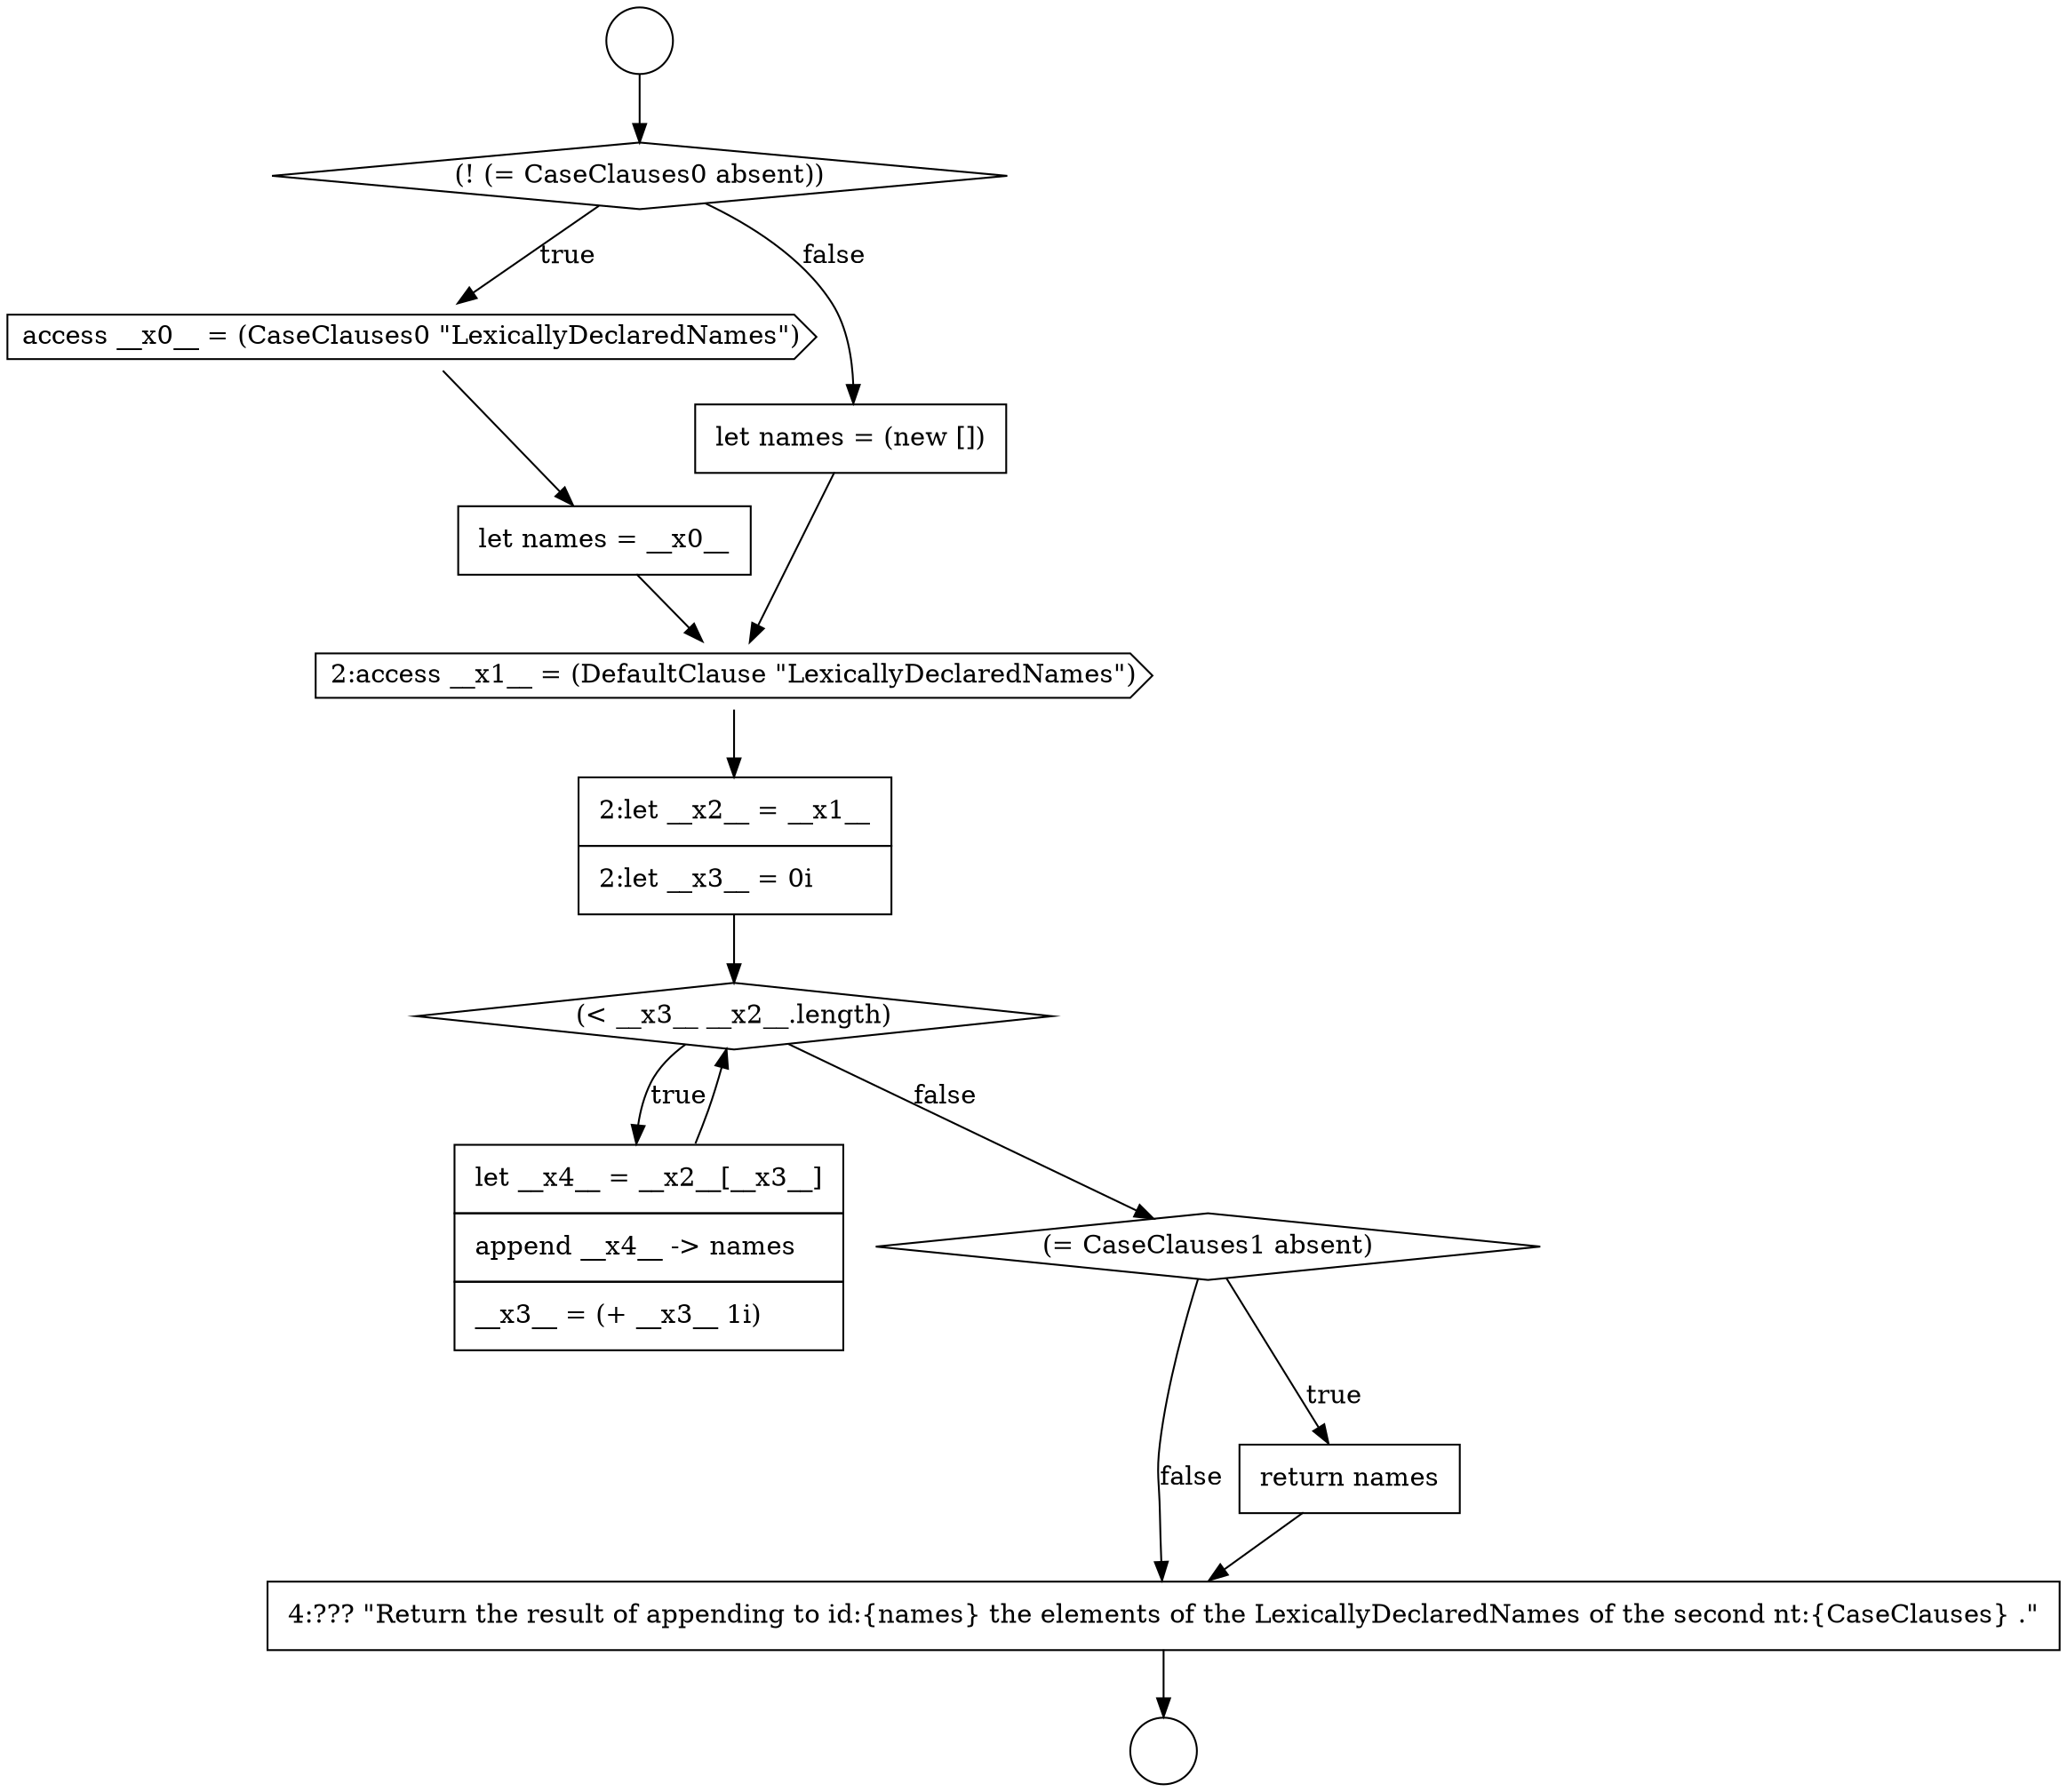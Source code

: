 digraph {
  node7364 [shape=none, margin=0, label=<<font color="black">
    <table border="0" cellborder="1" cellspacing="0" cellpadding="10">
      <tr><td align="left">2:let __x2__ = __x1__</td></tr>
      <tr><td align="left">2:let __x3__ = 0i</td></tr>
    </table>
  </font>> color="black" fillcolor="white" style=filled]
  node7369 [shape=none, margin=0, label=<<font color="black">
    <table border="0" cellborder="1" cellspacing="0" cellpadding="10">
      <tr><td align="left">4:??? &quot;Return the result of appending to id:{names} the elements of the LexicallyDeclaredNames of the second nt:{CaseClauses} .&quot;</td></tr>
    </table>
  </font>> color="black" fillcolor="white" style=filled]
  node7357 [shape=circle label=" " color="black" fillcolor="white" style=filled]
  node7361 [shape=none, margin=0, label=<<font color="black">
    <table border="0" cellborder="1" cellspacing="0" cellpadding="10">
      <tr><td align="left">let names = __x0__</td></tr>
    </table>
  </font>> color="black" fillcolor="white" style=filled]
  node7365 [shape=diamond, label=<<font color="black">(&lt; __x3__ __x2__.length)</font>> color="black" fillcolor="white" style=filled]
  node7366 [shape=none, margin=0, label=<<font color="black">
    <table border="0" cellborder="1" cellspacing="0" cellpadding="10">
      <tr><td align="left">let __x4__ = __x2__[__x3__]</td></tr>
      <tr><td align="left">append __x4__ -&gt; names</td></tr>
      <tr><td align="left">__x3__ = (+ __x3__ 1i)</td></tr>
    </table>
  </font>> color="black" fillcolor="white" style=filled]
  node7363 [shape=cds, label=<<font color="black">2:access __x1__ = (DefaultClause &quot;LexicallyDeclaredNames&quot;)</font>> color="black" fillcolor="white" style=filled]
  node7359 [shape=diamond, label=<<font color="black">(! (= CaseClauses0 absent))</font>> color="black" fillcolor="white" style=filled]
  node7367 [shape=diamond, label=<<font color="black">(= CaseClauses1 absent)</font>> color="black" fillcolor="white" style=filled]
  node7358 [shape=circle label=" " color="black" fillcolor="white" style=filled]
  node7368 [shape=none, margin=0, label=<<font color="black">
    <table border="0" cellborder="1" cellspacing="0" cellpadding="10">
      <tr><td align="left">return names</td></tr>
    </table>
  </font>> color="black" fillcolor="white" style=filled]
  node7360 [shape=cds, label=<<font color="black">access __x0__ = (CaseClauses0 &quot;LexicallyDeclaredNames&quot;)</font>> color="black" fillcolor="white" style=filled]
  node7362 [shape=none, margin=0, label=<<font color="black">
    <table border="0" cellborder="1" cellspacing="0" cellpadding="10">
      <tr><td align="left">let names = (new [])</td></tr>
    </table>
  </font>> color="black" fillcolor="white" style=filled]
  node7368 -> node7369 [ color="black"]
  node7365 -> node7366 [label=<<font color="black">true</font>> color="black"]
  node7365 -> node7367 [label=<<font color="black">false</font>> color="black"]
  node7369 -> node7358 [ color="black"]
  node7367 -> node7368 [label=<<font color="black">true</font>> color="black"]
  node7367 -> node7369 [label=<<font color="black">false</font>> color="black"]
  node7364 -> node7365 [ color="black"]
  node7360 -> node7361 [ color="black"]
  node7359 -> node7360 [label=<<font color="black">true</font>> color="black"]
  node7359 -> node7362 [label=<<font color="black">false</font>> color="black"]
  node7366 -> node7365 [ color="black"]
  node7361 -> node7363 [ color="black"]
  node7357 -> node7359 [ color="black"]
  node7362 -> node7363 [ color="black"]
  node7363 -> node7364 [ color="black"]
}
